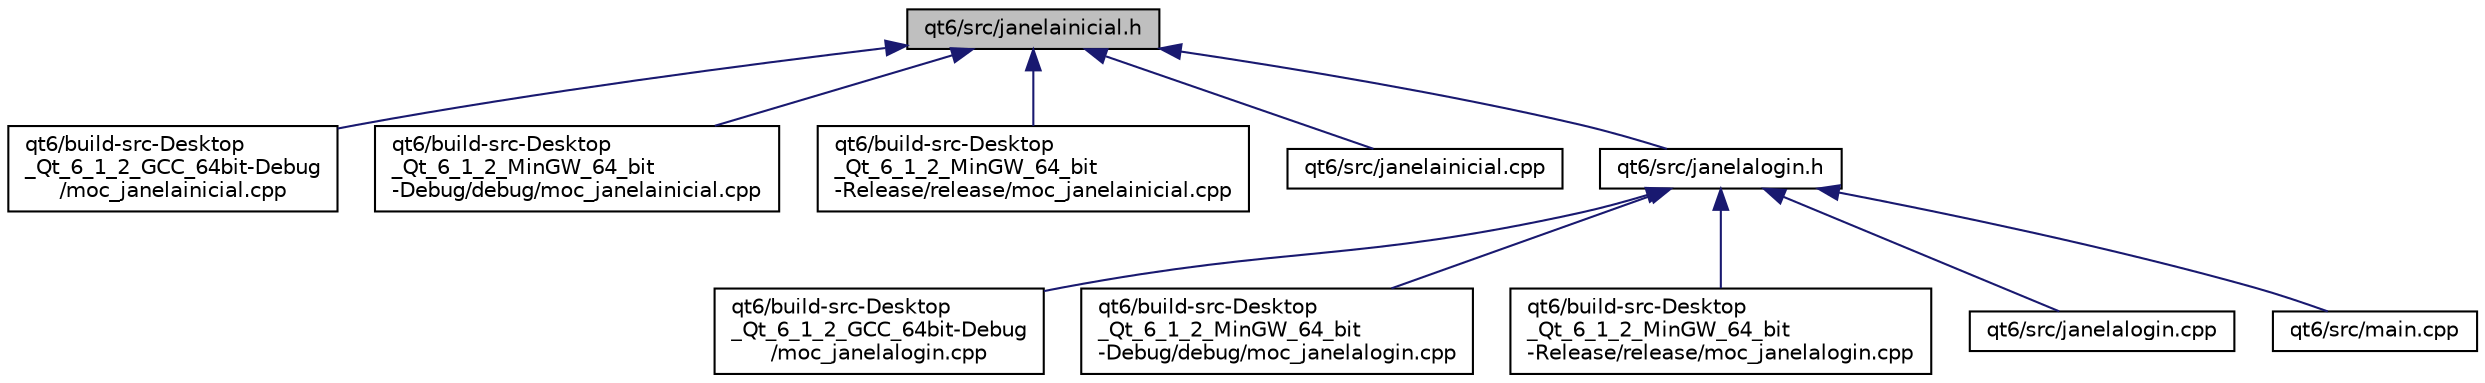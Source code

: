 digraph "qt6/src/janelainicial.h"
{
 // LATEX_PDF_SIZE
  edge [fontname="Helvetica",fontsize="10",labelfontname="Helvetica",labelfontsize="10"];
  node [fontname="Helvetica",fontsize="10",shape=record];
  Node1 [label="qt6/src/janelainicial.h",height=0.2,width=0.4,color="black", fillcolor="grey75", style="filled", fontcolor="black",tooltip=" "];
  Node1 -> Node2 [dir="back",color="midnightblue",fontsize="10",style="solid",fontname="Helvetica"];
  Node2 [label="qt6/build-src-Desktop\l_Qt_6_1_2_GCC_64bit-Debug\l/moc_janelainicial.cpp",height=0.2,width=0.4,color="black", fillcolor="white", style="filled",URL="$build-src-_desktop___qt__6__1__2___g_c_c__64bit-_debug_2moc__janelainicial_8cpp.html",tooltip=" "];
  Node1 -> Node3 [dir="back",color="midnightblue",fontsize="10",style="solid",fontname="Helvetica"];
  Node3 [label="qt6/build-src-Desktop\l_Qt_6_1_2_MinGW_64_bit\l-Debug/debug/moc_janelainicial.cpp",height=0.2,width=0.4,color="black", fillcolor="white", style="filled",URL="$build-src-_desktop___qt__6__1__2___min_g_w__64__bit-_debug_2debug_2moc__janelainicial_8cpp.html",tooltip=" "];
  Node1 -> Node4 [dir="back",color="midnightblue",fontsize="10",style="solid",fontname="Helvetica"];
  Node4 [label="qt6/build-src-Desktop\l_Qt_6_1_2_MinGW_64_bit\l-Release/release/moc_janelainicial.cpp",height=0.2,width=0.4,color="black", fillcolor="white", style="filled",URL="$build-src-_desktop___qt__6__1__2___min_g_w__64__bit-_release_2release_2moc__janelainicial_8cpp.html",tooltip=" "];
  Node1 -> Node5 [dir="back",color="midnightblue",fontsize="10",style="solid",fontname="Helvetica"];
  Node5 [label="qt6/src/janelainicial.cpp",height=0.2,width=0.4,color="black", fillcolor="white", style="filled",URL="$janelainicial_8cpp.html",tooltip=" "];
  Node1 -> Node6 [dir="back",color="midnightblue",fontsize="10",style="solid",fontname="Helvetica"];
  Node6 [label="qt6/src/janelalogin.h",height=0.2,width=0.4,color="black", fillcolor="white", style="filled",URL="$janelalogin_8h.html",tooltip=" "];
  Node6 -> Node7 [dir="back",color="midnightblue",fontsize="10",style="solid",fontname="Helvetica"];
  Node7 [label="qt6/build-src-Desktop\l_Qt_6_1_2_GCC_64bit-Debug\l/moc_janelalogin.cpp",height=0.2,width=0.4,color="black", fillcolor="white", style="filled",URL="$build-src-_desktop___qt__6__1__2___g_c_c__64bit-_debug_2moc__janelalogin_8cpp.html",tooltip=" "];
  Node6 -> Node8 [dir="back",color="midnightblue",fontsize="10",style="solid",fontname="Helvetica"];
  Node8 [label="qt6/build-src-Desktop\l_Qt_6_1_2_MinGW_64_bit\l-Debug/debug/moc_janelalogin.cpp",height=0.2,width=0.4,color="black", fillcolor="white", style="filled",URL="$build-src-_desktop___qt__6__1__2___min_g_w__64__bit-_debug_2debug_2moc__janelalogin_8cpp.html",tooltip=" "];
  Node6 -> Node9 [dir="back",color="midnightblue",fontsize="10",style="solid",fontname="Helvetica"];
  Node9 [label="qt6/build-src-Desktop\l_Qt_6_1_2_MinGW_64_bit\l-Release/release/moc_janelalogin.cpp",height=0.2,width=0.4,color="black", fillcolor="white", style="filled",URL="$build-src-_desktop___qt__6__1__2___min_g_w__64__bit-_release_2release_2moc__janelalogin_8cpp.html",tooltip=" "];
  Node6 -> Node10 [dir="back",color="midnightblue",fontsize="10",style="solid",fontname="Helvetica"];
  Node10 [label="qt6/src/janelalogin.cpp",height=0.2,width=0.4,color="black", fillcolor="white", style="filled",URL="$janelalogin_8cpp.html",tooltip=" "];
  Node6 -> Node11 [dir="back",color="midnightblue",fontsize="10",style="solid",fontname="Helvetica"];
  Node11 [label="qt6/src/main.cpp",height=0.2,width=0.4,color="black", fillcolor="white", style="filled",URL="$main_8cpp.html",tooltip=" "];
}
